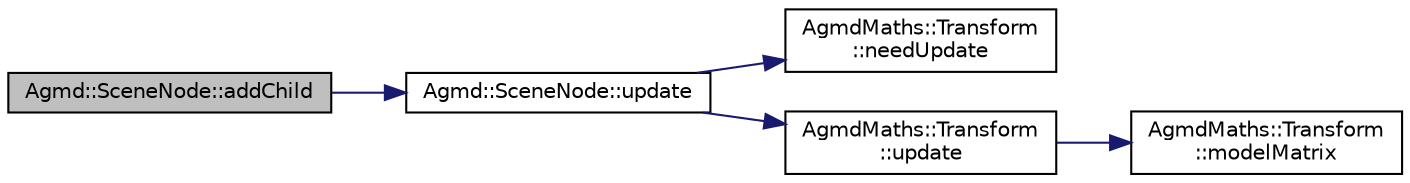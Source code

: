 digraph "Agmd::SceneNode::addChild"
{
  edge [fontname="Helvetica",fontsize="10",labelfontname="Helvetica",labelfontsize="10"];
  node [fontname="Helvetica",fontsize="10",shape=record];
  rankdir="LR";
  Node1 [label="Agmd::SceneNode::addChild",height=0.2,width=0.4,color="black", fillcolor="grey75", style="filled" fontcolor="black"];
  Node1 -> Node2 [color="midnightblue",fontsize="10",style="solid",fontname="Helvetica"];
  Node2 [label="Agmd::SceneNode::update",height=0.2,width=0.4,color="black", fillcolor="white", style="filled",URL="$class_agmd_1_1_scene_node.html#a8ee2002fe5b30368f272d31ce0213d2e"];
  Node2 -> Node3 [color="midnightblue",fontsize="10",style="solid",fontname="Helvetica"];
  Node3 [label="AgmdMaths::Transform\l::needUpdate",height=0.2,width=0.4,color="black", fillcolor="white", style="filled",URL="$class_agmd_maths_1_1_transform.html#a4b719bb99a251321827d33e90bebad61"];
  Node2 -> Node4 [color="midnightblue",fontsize="10",style="solid",fontname="Helvetica"];
  Node4 [label="AgmdMaths::Transform\l::update",height=0.2,width=0.4,color="black", fillcolor="white", style="filled",URL="$class_agmd_maths_1_1_transform.html#abc27a93e3cac63e8222138b91d098310"];
  Node4 -> Node5 [color="midnightblue",fontsize="10",style="solid",fontname="Helvetica"];
  Node5 [label="AgmdMaths::Transform\l::modelMatrix",height=0.2,width=0.4,color="black", fillcolor="white", style="filled",URL="$class_agmd_maths_1_1_transform.html#a10bb16e4f3dc5555d2684384526da320"];
}
